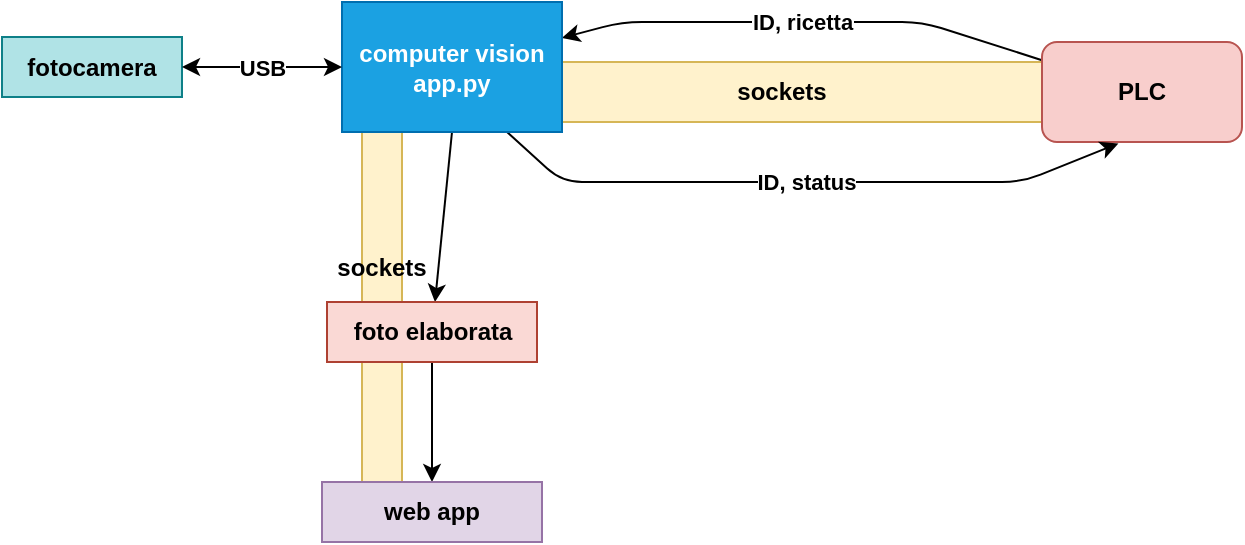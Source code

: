 <mxfile>
    <diagram id="3GV1O54AFnzQmnB-ay8X" name="Pagina-1">
        <mxGraphModel dx="1267" dy="382" grid="1" gridSize="10" guides="1" tooltips="1" connect="1" arrows="1" fold="1" page="1" pageScale="1" pageWidth="827" pageHeight="1169" math="0" shadow="0">
            <root>
                <mxCell id="0"/>
                <mxCell id="1" parent="0"/>
                <mxCell id="18" value="&lt;b&gt;sockets&lt;/b&gt;" style="rounded=0;whiteSpace=wrap;html=1;fillColor=#fff2cc;strokeColor=#d6b656;" parent="1" vertex="1">
                    <mxGeometry x="250" y="65" width="20" height="215" as="geometry"/>
                </mxCell>
                <mxCell id="16" value="&lt;b&gt;sockets&lt;/b&gt;" style="rounded=0;whiteSpace=wrap;html=1;fillColor=#fff2cc;strokeColor=#d6b656;" parent="1" vertex="1">
                    <mxGeometry x="290" y="70" width="340" height="30" as="geometry"/>
                </mxCell>
                <mxCell id="4" value="ID, ricetta" style="edgeStyle=none;html=1;fontStyle=1" parent="1" source="2" target="3" edge="1">
                    <mxGeometry x="0.008" relative="1" as="geometry">
                        <Array as="points">
                            <mxPoint x="530" y="50"/>
                            <mxPoint x="380" y="50"/>
                        </Array>
                        <mxPoint as="offset"/>
                    </mxGeometry>
                </mxCell>
                <mxCell id="2" value="&lt;b&gt;PLC&lt;/b&gt;" style="rounded=1;whiteSpace=wrap;html=1;fillColor=#f8cecc;strokeColor=#b85450;" parent="1" vertex="1">
                    <mxGeometry x="590" y="60" width="100" height="50" as="geometry"/>
                </mxCell>
                <mxCell id="13" value="&lt;b&gt;ID, status&lt;/b&gt;" style="edgeStyle=none;html=1;exitX=0.75;exitY=1;exitDx=0;exitDy=0;entryX=0.382;entryY=1.014;entryDx=0;entryDy=0;entryPerimeter=0;" parent="1" source="3" target="2" edge="1">
                    <mxGeometry relative="1" as="geometry">
                        <Array as="points">
                            <mxPoint x="350" y="130"/>
                            <mxPoint x="580" y="130"/>
                        </Array>
                    </mxGeometry>
                </mxCell>
                <mxCell id="19" style="edgeStyle=none;html=1;exitX=0.5;exitY=1;exitDx=0;exitDy=0;" parent="1" source="3" target="9" edge="1">
                    <mxGeometry relative="1" as="geometry"/>
                </mxCell>
                <mxCell id="3" value="computer vision app.py" style="rounded=0;whiteSpace=wrap;html=1;fillColor=#1ba1e2;strokeColor=#006EAF;fontColor=#ffffff;fontStyle=1" parent="1" vertex="1">
                    <mxGeometry x="240" y="40" width="110" height="65" as="geometry"/>
                </mxCell>
                <mxCell id="5" value="fotocamera" style="rounded=0;whiteSpace=wrap;html=1;fillColor=#b0e3e6;strokeColor=#0e8088;fontStyle=1" parent="1" vertex="1">
                    <mxGeometry x="70" y="57.5" width="90" height="30" as="geometry"/>
                </mxCell>
                <mxCell id="8" value="&lt;b&gt;USB&lt;/b&gt;" style="endArrow=classic;startArrow=classic;html=1;exitX=1;exitY=0.5;exitDx=0;exitDy=0;entryX=0;entryY=0.5;entryDx=0;entryDy=0;" parent="1" source="5" target="3" edge="1">
                    <mxGeometry width="50" height="50" relative="1" as="geometry">
                        <mxPoint x="380" y="100" as="sourcePoint"/>
                        <mxPoint x="430" y="50" as="targetPoint"/>
                    </mxGeometry>
                </mxCell>
                <mxCell id="20" style="edgeStyle=none;html=1;exitX=0.5;exitY=1;exitDx=0;exitDy=0;" parent="1" source="9" target="10" edge="1">
                    <mxGeometry relative="1" as="geometry"/>
                </mxCell>
                <mxCell id="9" value="foto elaborata" style="rounded=0;whiteSpace=wrap;html=1;fillColor=#fad9d5;strokeColor=#ae4132;fontStyle=1" parent="1" vertex="1">
                    <mxGeometry x="232.5" y="190" width="105" height="30" as="geometry"/>
                </mxCell>
                <mxCell id="10" value="web app" style="rounded=0;whiteSpace=wrap;html=1;fillColor=#e1d5e7;strokeColor=#9673a6;fontStyle=1" parent="1" vertex="1">
                    <mxGeometry x="230" y="280" width="110" height="30" as="geometry"/>
                </mxCell>
            </root>
        </mxGraphModel>
    </diagram>
</mxfile>